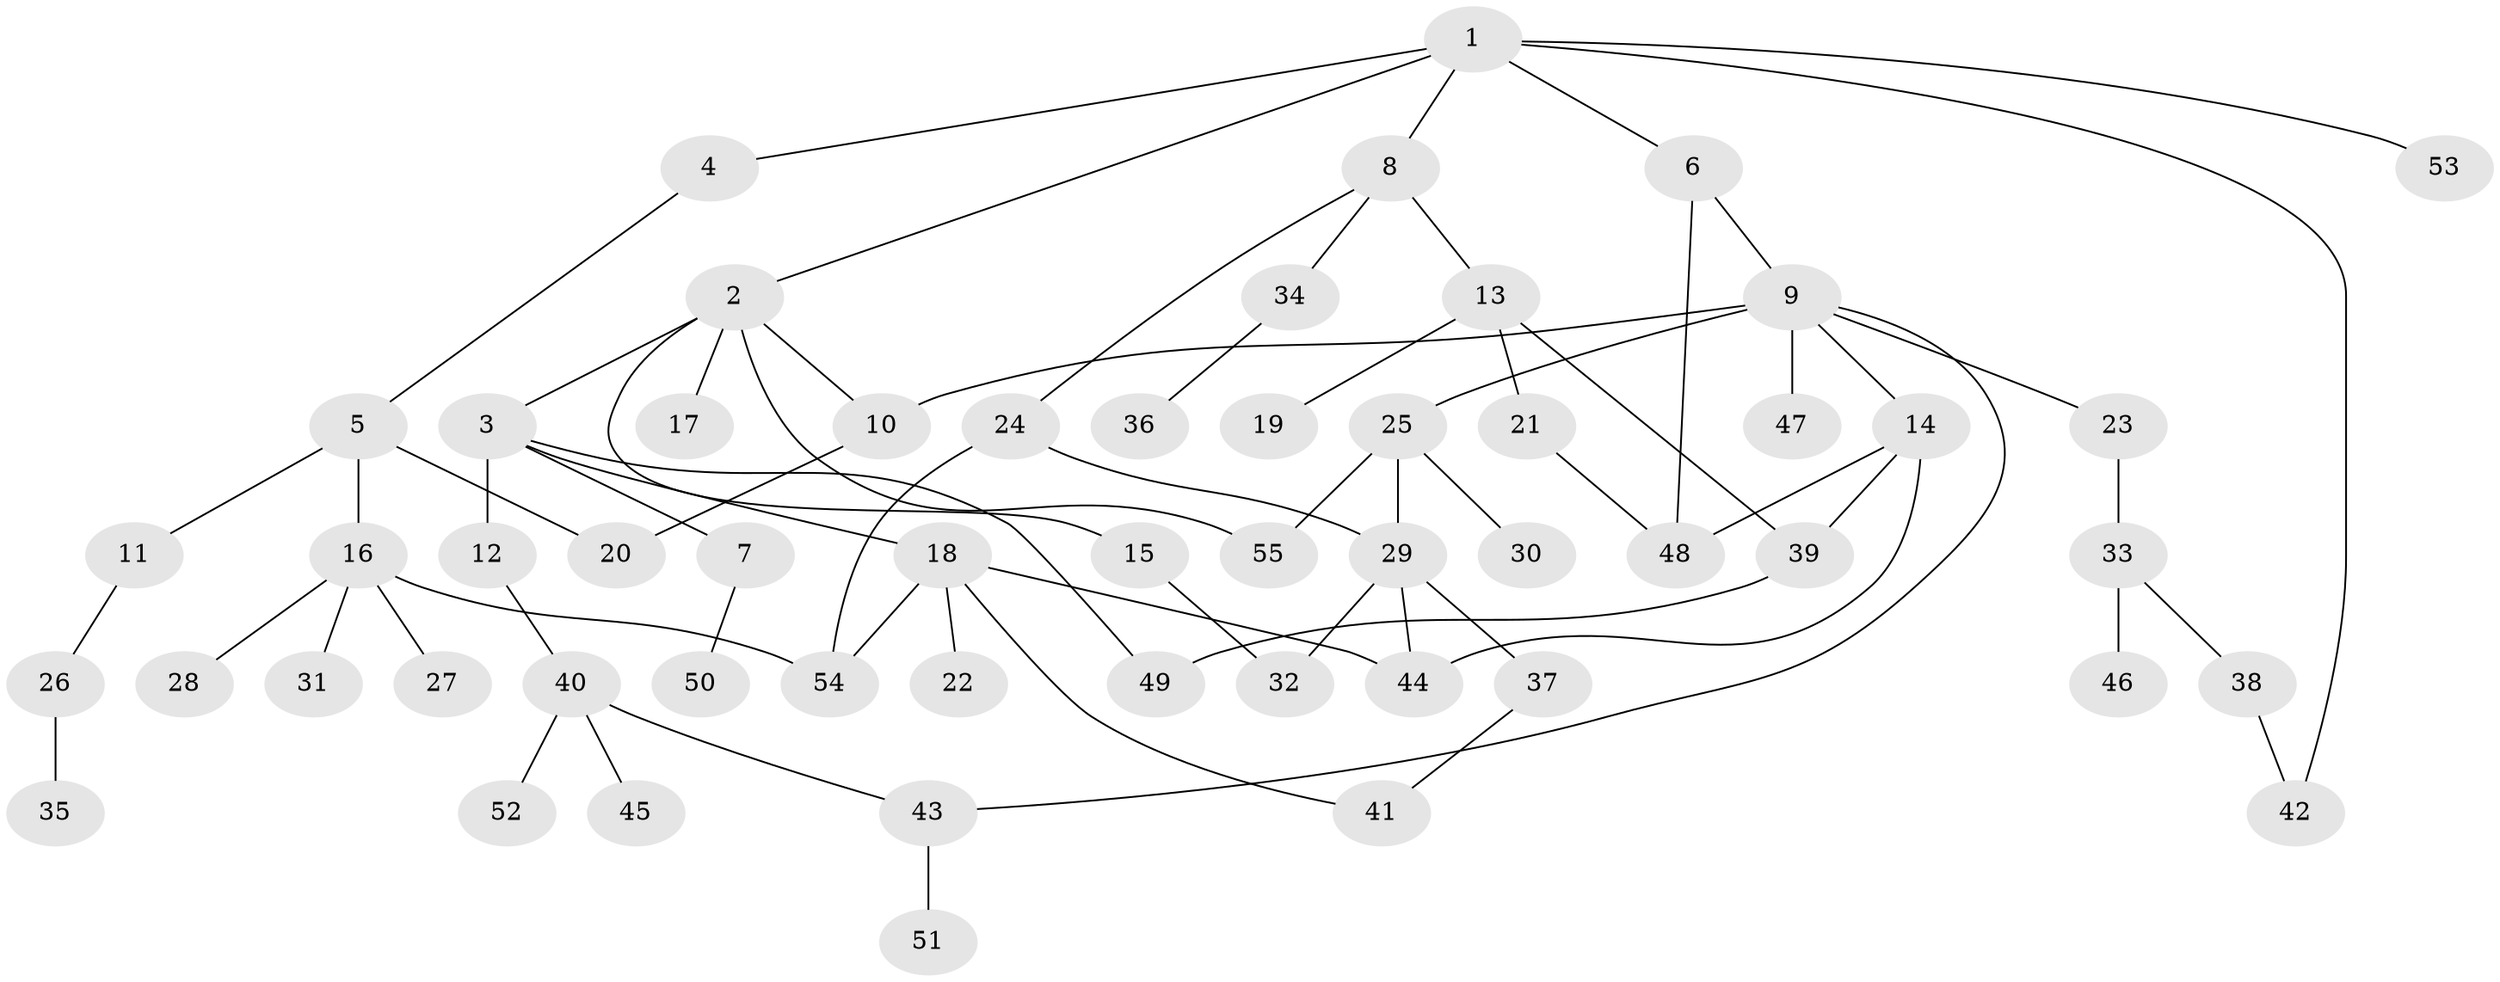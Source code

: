 // Generated by graph-tools (version 1.1) at 2025/34/03/09/25 02:34:10]
// undirected, 55 vertices, 70 edges
graph export_dot {
graph [start="1"]
  node [color=gray90,style=filled];
  1;
  2;
  3;
  4;
  5;
  6;
  7;
  8;
  9;
  10;
  11;
  12;
  13;
  14;
  15;
  16;
  17;
  18;
  19;
  20;
  21;
  22;
  23;
  24;
  25;
  26;
  27;
  28;
  29;
  30;
  31;
  32;
  33;
  34;
  35;
  36;
  37;
  38;
  39;
  40;
  41;
  42;
  43;
  44;
  45;
  46;
  47;
  48;
  49;
  50;
  51;
  52;
  53;
  54;
  55;
  1 -- 2;
  1 -- 4;
  1 -- 6;
  1 -- 8;
  1 -- 42;
  1 -- 53;
  2 -- 3;
  2 -- 10;
  2 -- 15;
  2 -- 17;
  2 -- 55;
  3 -- 7;
  3 -- 12;
  3 -- 18;
  3 -- 49;
  4 -- 5;
  5 -- 11;
  5 -- 16;
  5 -- 20;
  6 -- 9;
  6 -- 48;
  7 -- 50;
  8 -- 13;
  8 -- 24;
  8 -- 34;
  9 -- 14;
  9 -- 23;
  9 -- 25;
  9 -- 43;
  9 -- 47;
  9 -- 10;
  10 -- 20;
  11 -- 26;
  12 -- 40;
  13 -- 19;
  13 -- 21;
  13 -- 39;
  14 -- 48;
  14 -- 39;
  14 -- 44;
  15 -- 32;
  16 -- 27;
  16 -- 28;
  16 -- 31;
  16 -- 54;
  18 -- 22;
  18 -- 44;
  18 -- 54;
  18 -- 41;
  21 -- 48;
  23 -- 33;
  24 -- 29;
  24 -- 54;
  25 -- 30;
  25 -- 29;
  25 -- 55;
  26 -- 35;
  29 -- 32;
  29 -- 37;
  29 -- 44;
  33 -- 38;
  33 -- 46;
  34 -- 36;
  37 -- 41;
  38 -- 42;
  39 -- 49;
  40 -- 45;
  40 -- 52;
  40 -- 43;
  43 -- 51;
}
